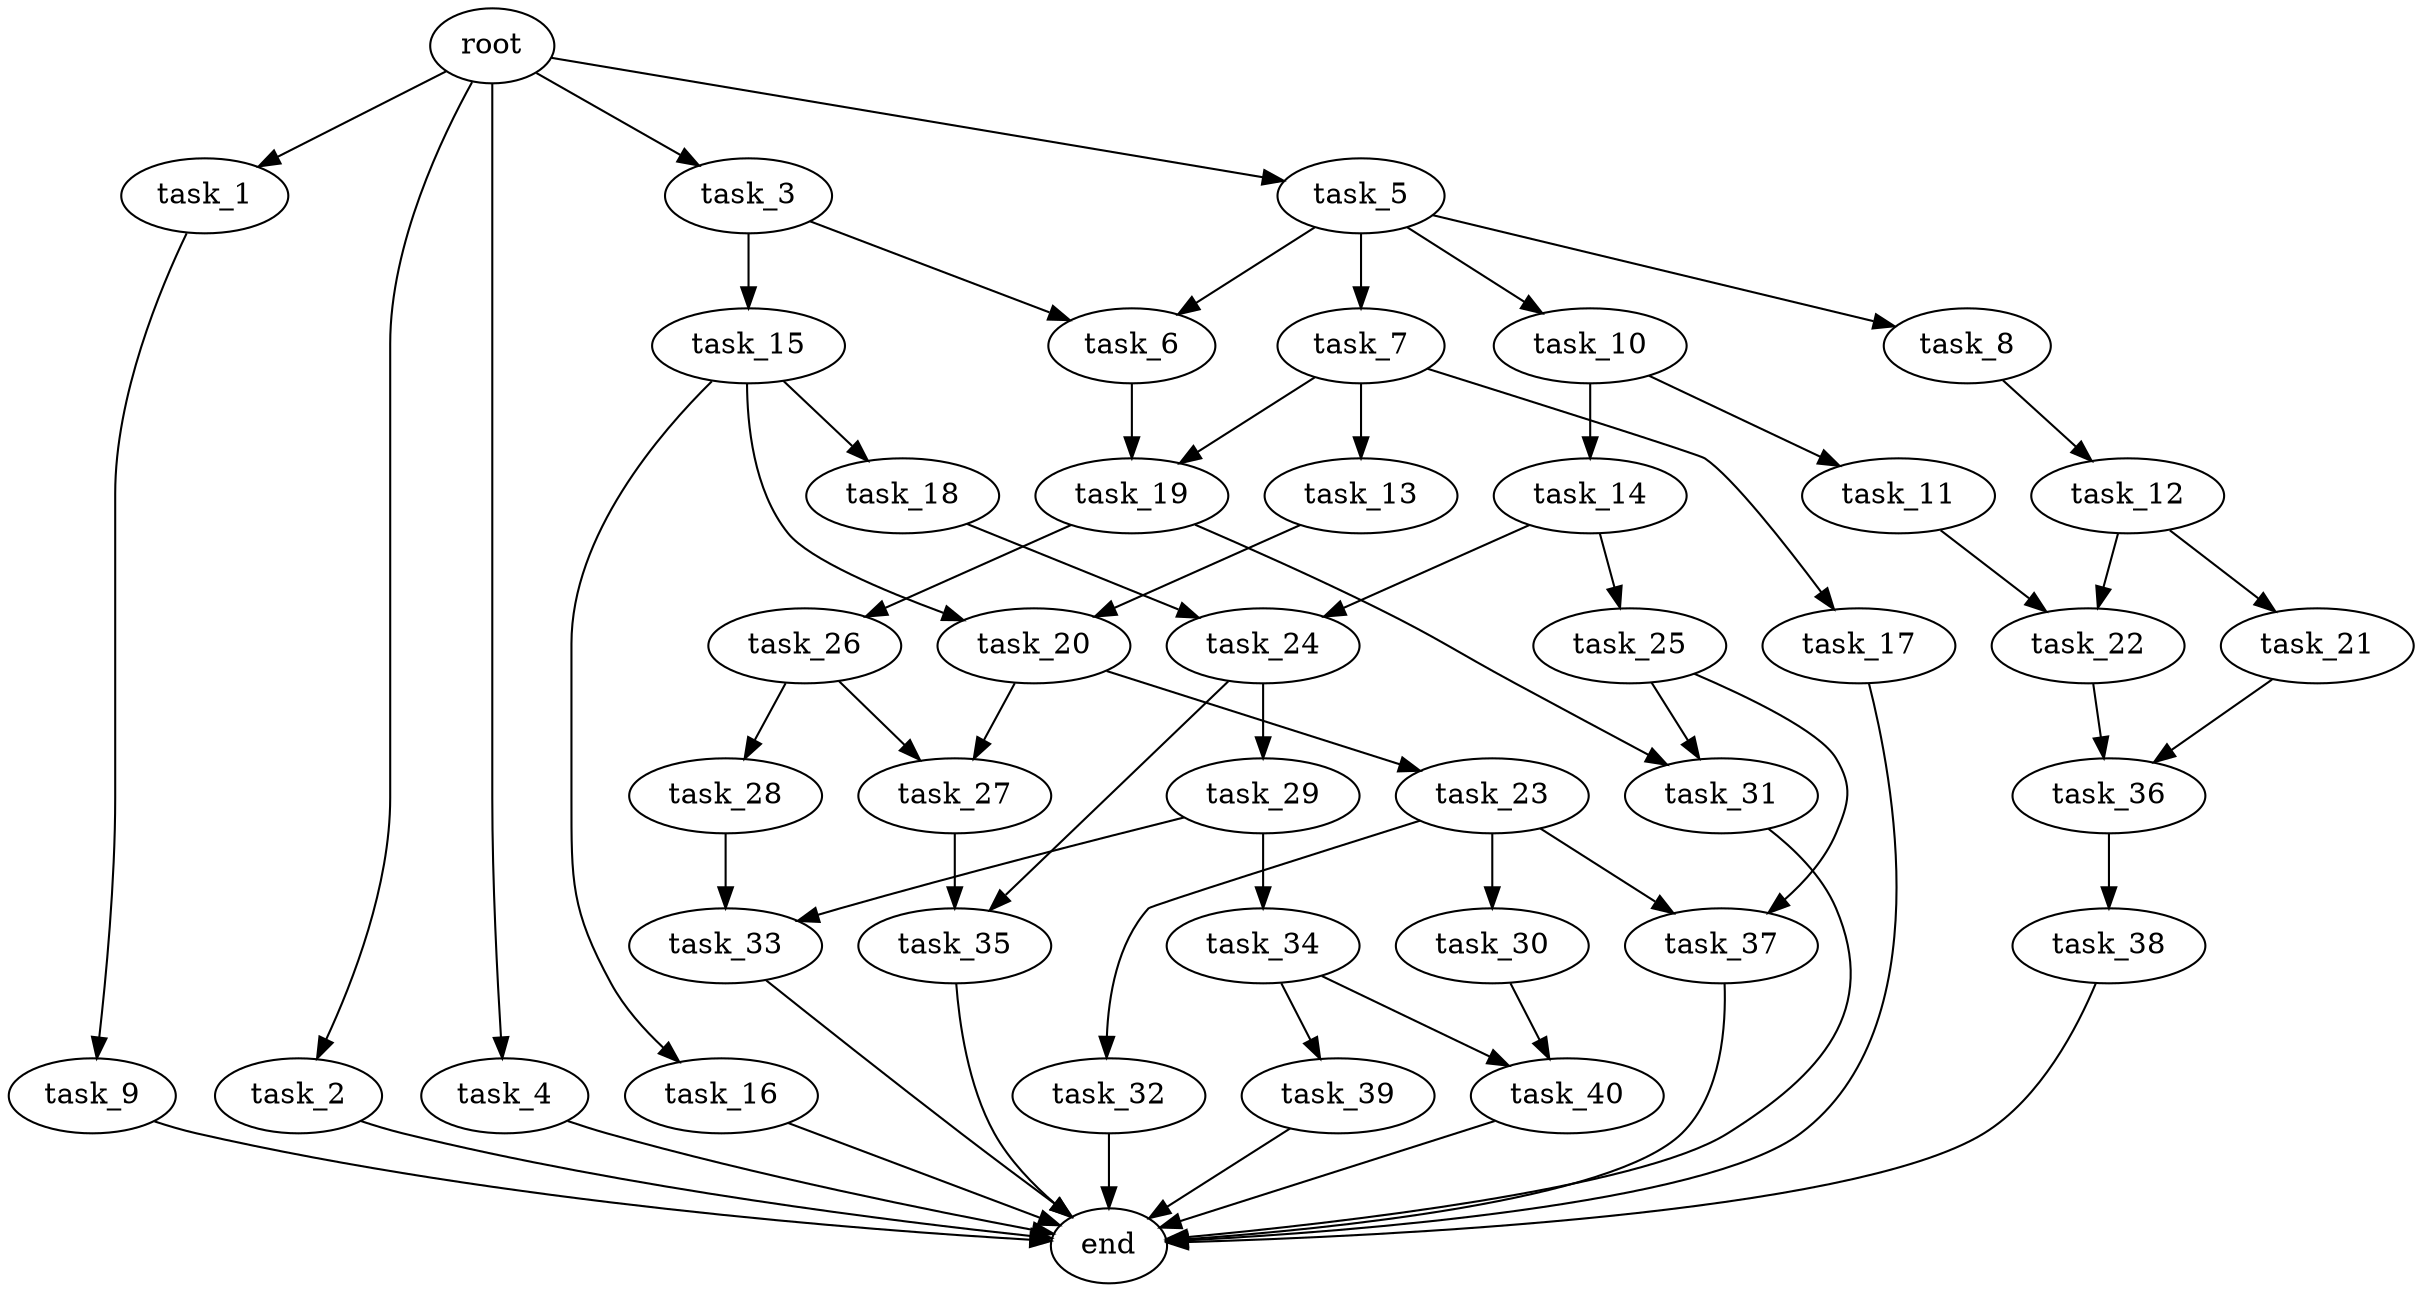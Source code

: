 digraph G {
  root [size="0.000000e+00"];
  task_1 [size="8.738612e+09"];
  task_2 [size="5.231200e+09"];
  task_3 [size="3.912795e+09"];
  task_4 [size="5.234177e+09"];
  task_5 [size="8.309188e+08"];
  task_6 [size="7.261468e+09"];
  task_7 [size="6.382315e+09"];
  task_8 [size="2.099991e+09"];
  task_9 [size="5.028272e+09"];
  task_10 [size="7.520103e+09"];
  task_11 [size="8.489364e+09"];
  task_12 [size="1.141655e+09"];
  task_13 [size="8.200784e+08"];
  task_14 [size="2.458371e+09"];
  task_15 [size="9.860729e+09"];
  task_16 [size="4.917349e+09"];
  task_17 [size="5.388167e+09"];
  task_18 [size="2.751747e+09"];
  task_19 [size="9.164440e+09"];
  task_20 [size="5.764801e+09"];
  task_21 [size="8.875192e+09"];
  task_22 [size="2.276165e+08"];
  task_23 [size="7.949473e+09"];
  task_24 [size="6.567255e+09"];
  task_25 [size="8.664797e+09"];
  task_26 [size="8.437257e+09"];
  task_27 [size="5.729014e+09"];
  task_28 [size="8.459386e+09"];
  task_29 [size="8.334112e+09"];
  task_30 [size="4.453504e+09"];
  task_31 [size="5.771345e+09"];
  task_32 [size="3.704695e+09"];
  task_33 [size="1.478922e+09"];
  task_34 [size="8.614569e+09"];
  task_35 [size="9.246192e+09"];
  task_36 [size="5.852426e+09"];
  task_37 [size="2.210891e+09"];
  task_38 [size="7.893397e+09"];
  task_39 [size="8.952133e+08"];
  task_40 [size="8.290760e+09"];
  end [size="0.000000e+00"];

  root -> task_1 [size="1.000000e-12"];
  root -> task_2 [size="1.000000e-12"];
  root -> task_3 [size="1.000000e-12"];
  root -> task_4 [size="1.000000e-12"];
  root -> task_5 [size="1.000000e-12"];
  task_1 -> task_9 [size="5.028272e+08"];
  task_2 -> end [size="1.000000e-12"];
  task_3 -> task_6 [size="3.630734e+08"];
  task_3 -> task_15 [size="9.860729e+08"];
  task_4 -> end [size="1.000000e-12"];
  task_5 -> task_6 [size="3.630734e+08"];
  task_5 -> task_7 [size="6.382315e+08"];
  task_5 -> task_8 [size="2.099991e+08"];
  task_5 -> task_10 [size="7.520103e+08"];
  task_6 -> task_19 [size="4.582220e+08"];
  task_7 -> task_13 [size="8.200784e+07"];
  task_7 -> task_17 [size="5.388167e+08"];
  task_7 -> task_19 [size="4.582220e+08"];
  task_8 -> task_12 [size="1.141655e+08"];
  task_9 -> end [size="1.000000e-12"];
  task_10 -> task_11 [size="8.489364e+08"];
  task_10 -> task_14 [size="2.458371e+08"];
  task_11 -> task_22 [size="1.138083e+07"];
  task_12 -> task_21 [size="8.875192e+08"];
  task_12 -> task_22 [size="1.138083e+07"];
  task_13 -> task_20 [size="2.882400e+08"];
  task_14 -> task_24 [size="3.283628e+08"];
  task_14 -> task_25 [size="8.664797e+08"];
  task_15 -> task_16 [size="4.917349e+08"];
  task_15 -> task_18 [size="2.751747e+08"];
  task_15 -> task_20 [size="2.882400e+08"];
  task_16 -> end [size="1.000000e-12"];
  task_17 -> end [size="1.000000e-12"];
  task_18 -> task_24 [size="3.283628e+08"];
  task_19 -> task_26 [size="8.437257e+08"];
  task_19 -> task_31 [size="2.885672e+08"];
  task_20 -> task_23 [size="7.949473e+08"];
  task_20 -> task_27 [size="2.864507e+08"];
  task_21 -> task_36 [size="2.926213e+08"];
  task_22 -> task_36 [size="2.926213e+08"];
  task_23 -> task_30 [size="4.453504e+08"];
  task_23 -> task_32 [size="3.704695e+08"];
  task_23 -> task_37 [size="1.105445e+08"];
  task_24 -> task_29 [size="8.334112e+08"];
  task_24 -> task_35 [size="4.623096e+08"];
  task_25 -> task_31 [size="2.885672e+08"];
  task_25 -> task_37 [size="1.105445e+08"];
  task_26 -> task_27 [size="2.864507e+08"];
  task_26 -> task_28 [size="8.459386e+08"];
  task_27 -> task_35 [size="4.623096e+08"];
  task_28 -> task_33 [size="7.394609e+07"];
  task_29 -> task_33 [size="7.394609e+07"];
  task_29 -> task_34 [size="8.614569e+08"];
  task_30 -> task_40 [size="4.145380e+08"];
  task_31 -> end [size="1.000000e-12"];
  task_32 -> end [size="1.000000e-12"];
  task_33 -> end [size="1.000000e-12"];
  task_34 -> task_39 [size="8.952133e+07"];
  task_34 -> task_40 [size="4.145380e+08"];
  task_35 -> end [size="1.000000e-12"];
  task_36 -> task_38 [size="7.893397e+08"];
  task_37 -> end [size="1.000000e-12"];
  task_38 -> end [size="1.000000e-12"];
  task_39 -> end [size="1.000000e-12"];
  task_40 -> end [size="1.000000e-12"];
}
